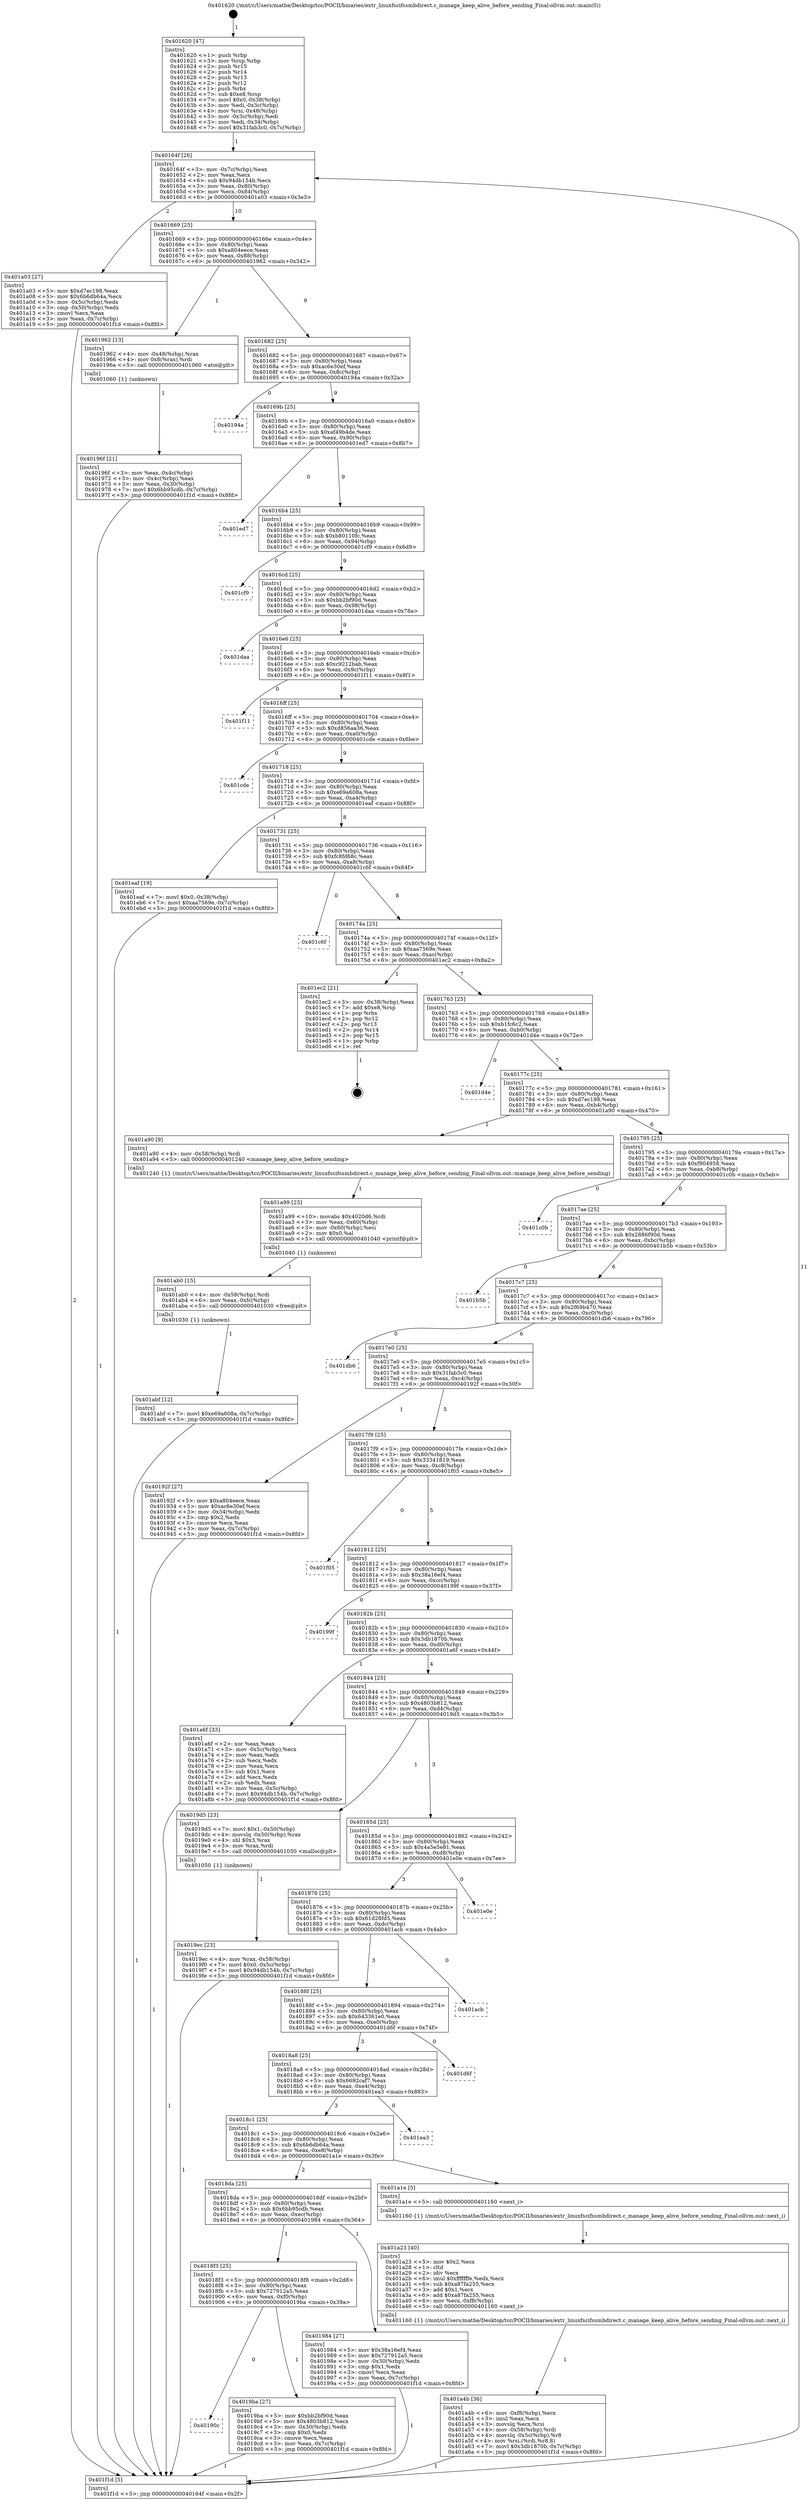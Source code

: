 digraph "0x401620" {
  label = "0x401620 (/mnt/c/Users/mathe/Desktop/tcc/POCII/binaries/extr_linuxfscifssmbdirect.c_manage_keep_alive_before_sending_Final-ollvm.out::main(0))"
  labelloc = "t"
  node[shape=record]

  Entry [label="",width=0.3,height=0.3,shape=circle,fillcolor=black,style=filled]
  "0x40164f" [label="{
     0x40164f [26]\l
     | [instrs]\l
     &nbsp;&nbsp;0x40164f \<+3\>: mov -0x7c(%rbp),%eax\l
     &nbsp;&nbsp;0x401652 \<+2\>: mov %eax,%ecx\l
     &nbsp;&nbsp;0x401654 \<+6\>: sub $0x94db154b,%ecx\l
     &nbsp;&nbsp;0x40165a \<+3\>: mov %eax,-0x80(%rbp)\l
     &nbsp;&nbsp;0x40165d \<+6\>: mov %ecx,-0x84(%rbp)\l
     &nbsp;&nbsp;0x401663 \<+6\>: je 0000000000401a03 \<main+0x3e3\>\l
  }"]
  "0x401a03" [label="{
     0x401a03 [27]\l
     | [instrs]\l
     &nbsp;&nbsp;0x401a03 \<+5\>: mov $0xd7ec198,%eax\l
     &nbsp;&nbsp;0x401a08 \<+5\>: mov $0x6b6db64a,%ecx\l
     &nbsp;&nbsp;0x401a0d \<+3\>: mov -0x5c(%rbp),%edx\l
     &nbsp;&nbsp;0x401a10 \<+3\>: cmp -0x50(%rbp),%edx\l
     &nbsp;&nbsp;0x401a13 \<+3\>: cmovl %ecx,%eax\l
     &nbsp;&nbsp;0x401a16 \<+3\>: mov %eax,-0x7c(%rbp)\l
     &nbsp;&nbsp;0x401a19 \<+5\>: jmp 0000000000401f1d \<main+0x8fd\>\l
  }"]
  "0x401669" [label="{
     0x401669 [25]\l
     | [instrs]\l
     &nbsp;&nbsp;0x401669 \<+5\>: jmp 000000000040166e \<main+0x4e\>\l
     &nbsp;&nbsp;0x40166e \<+3\>: mov -0x80(%rbp),%eax\l
     &nbsp;&nbsp;0x401671 \<+5\>: sub $0xa804eece,%eax\l
     &nbsp;&nbsp;0x401676 \<+6\>: mov %eax,-0x88(%rbp)\l
     &nbsp;&nbsp;0x40167c \<+6\>: je 0000000000401962 \<main+0x342\>\l
  }"]
  Exit [label="",width=0.3,height=0.3,shape=circle,fillcolor=black,style=filled,peripheries=2]
  "0x401962" [label="{
     0x401962 [13]\l
     | [instrs]\l
     &nbsp;&nbsp;0x401962 \<+4\>: mov -0x48(%rbp),%rax\l
     &nbsp;&nbsp;0x401966 \<+4\>: mov 0x8(%rax),%rdi\l
     &nbsp;&nbsp;0x40196a \<+5\>: call 0000000000401060 \<atoi@plt\>\l
     | [calls]\l
     &nbsp;&nbsp;0x401060 \{1\} (unknown)\l
  }"]
  "0x401682" [label="{
     0x401682 [25]\l
     | [instrs]\l
     &nbsp;&nbsp;0x401682 \<+5\>: jmp 0000000000401687 \<main+0x67\>\l
     &nbsp;&nbsp;0x401687 \<+3\>: mov -0x80(%rbp),%eax\l
     &nbsp;&nbsp;0x40168a \<+5\>: sub $0xac6e30ef,%eax\l
     &nbsp;&nbsp;0x40168f \<+6\>: mov %eax,-0x8c(%rbp)\l
     &nbsp;&nbsp;0x401695 \<+6\>: je 000000000040194a \<main+0x32a\>\l
  }"]
  "0x401abf" [label="{
     0x401abf [12]\l
     | [instrs]\l
     &nbsp;&nbsp;0x401abf \<+7\>: movl $0xe69a608a,-0x7c(%rbp)\l
     &nbsp;&nbsp;0x401ac6 \<+5\>: jmp 0000000000401f1d \<main+0x8fd\>\l
  }"]
  "0x40194a" [label="{
     0x40194a\l
  }", style=dashed]
  "0x40169b" [label="{
     0x40169b [25]\l
     | [instrs]\l
     &nbsp;&nbsp;0x40169b \<+5\>: jmp 00000000004016a0 \<main+0x80\>\l
     &nbsp;&nbsp;0x4016a0 \<+3\>: mov -0x80(%rbp),%eax\l
     &nbsp;&nbsp;0x4016a3 \<+5\>: sub $0xaf49b4de,%eax\l
     &nbsp;&nbsp;0x4016a8 \<+6\>: mov %eax,-0x90(%rbp)\l
     &nbsp;&nbsp;0x4016ae \<+6\>: je 0000000000401ed7 \<main+0x8b7\>\l
  }"]
  "0x401ab0" [label="{
     0x401ab0 [15]\l
     | [instrs]\l
     &nbsp;&nbsp;0x401ab0 \<+4\>: mov -0x58(%rbp),%rdi\l
     &nbsp;&nbsp;0x401ab4 \<+6\>: mov %eax,-0xfc(%rbp)\l
     &nbsp;&nbsp;0x401aba \<+5\>: call 0000000000401030 \<free@plt\>\l
     | [calls]\l
     &nbsp;&nbsp;0x401030 \{1\} (unknown)\l
  }"]
  "0x401ed7" [label="{
     0x401ed7\l
  }", style=dashed]
  "0x4016b4" [label="{
     0x4016b4 [25]\l
     | [instrs]\l
     &nbsp;&nbsp;0x4016b4 \<+5\>: jmp 00000000004016b9 \<main+0x99\>\l
     &nbsp;&nbsp;0x4016b9 \<+3\>: mov -0x80(%rbp),%eax\l
     &nbsp;&nbsp;0x4016bc \<+5\>: sub $0xb80110fc,%eax\l
     &nbsp;&nbsp;0x4016c1 \<+6\>: mov %eax,-0x94(%rbp)\l
     &nbsp;&nbsp;0x4016c7 \<+6\>: je 0000000000401cf9 \<main+0x6d9\>\l
  }"]
  "0x401a99" [label="{
     0x401a99 [23]\l
     | [instrs]\l
     &nbsp;&nbsp;0x401a99 \<+10\>: movabs $0x4020d6,%rdi\l
     &nbsp;&nbsp;0x401aa3 \<+3\>: mov %eax,-0x60(%rbp)\l
     &nbsp;&nbsp;0x401aa6 \<+3\>: mov -0x60(%rbp),%esi\l
     &nbsp;&nbsp;0x401aa9 \<+2\>: mov $0x0,%al\l
     &nbsp;&nbsp;0x401aab \<+5\>: call 0000000000401040 \<printf@plt\>\l
     | [calls]\l
     &nbsp;&nbsp;0x401040 \{1\} (unknown)\l
  }"]
  "0x401cf9" [label="{
     0x401cf9\l
  }", style=dashed]
  "0x4016cd" [label="{
     0x4016cd [25]\l
     | [instrs]\l
     &nbsp;&nbsp;0x4016cd \<+5\>: jmp 00000000004016d2 \<main+0xb2\>\l
     &nbsp;&nbsp;0x4016d2 \<+3\>: mov -0x80(%rbp),%eax\l
     &nbsp;&nbsp;0x4016d5 \<+5\>: sub $0xbb2bf90d,%eax\l
     &nbsp;&nbsp;0x4016da \<+6\>: mov %eax,-0x98(%rbp)\l
     &nbsp;&nbsp;0x4016e0 \<+6\>: je 0000000000401daa \<main+0x78a\>\l
  }"]
  "0x401a4b" [label="{
     0x401a4b [36]\l
     | [instrs]\l
     &nbsp;&nbsp;0x401a4b \<+6\>: mov -0xf8(%rbp),%ecx\l
     &nbsp;&nbsp;0x401a51 \<+3\>: imul %eax,%ecx\l
     &nbsp;&nbsp;0x401a54 \<+3\>: movslq %ecx,%rsi\l
     &nbsp;&nbsp;0x401a57 \<+4\>: mov -0x58(%rbp),%rdi\l
     &nbsp;&nbsp;0x401a5b \<+4\>: movslq -0x5c(%rbp),%r8\l
     &nbsp;&nbsp;0x401a5f \<+4\>: mov %rsi,(%rdi,%r8,8)\l
     &nbsp;&nbsp;0x401a63 \<+7\>: movl $0x3db1870b,-0x7c(%rbp)\l
     &nbsp;&nbsp;0x401a6a \<+5\>: jmp 0000000000401f1d \<main+0x8fd\>\l
  }"]
  "0x401daa" [label="{
     0x401daa\l
  }", style=dashed]
  "0x4016e6" [label="{
     0x4016e6 [25]\l
     | [instrs]\l
     &nbsp;&nbsp;0x4016e6 \<+5\>: jmp 00000000004016eb \<main+0xcb\>\l
     &nbsp;&nbsp;0x4016eb \<+3\>: mov -0x80(%rbp),%eax\l
     &nbsp;&nbsp;0x4016ee \<+5\>: sub $0xc9212bab,%eax\l
     &nbsp;&nbsp;0x4016f3 \<+6\>: mov %eax,-0x9c(%rbp)\l
     &nbsp;&nbsp;0x4016f9 \<+6\>: je 0000000000401f11 \<main+0x8f1\>\l
  }"]
  "0x401a23" [label="{
     0x401a23 [40]\l
     | [instrs]\l
     &nbsp;&nbsp;0x401a23 \<+5\>: mov $0x2,%ecx\l
     &nbsp;&nbsp;0x401a28 \<+1\>: cltd\l
     &nbsp;&nbsp;0x401a29 \<+2\>: idiv %ecx\l
     &nbsp;&nbsp;0x401a2b \<+6\>: imul $0xfffffffe,%edx,%ecx\l
     &nbsp;&nbsp;0x401a31 \<+6\>: sub $0xa87fa255,%ecx\l
     &nbsp;&nbsp;0x401a37 \<+3\>: add $0x1,%ecx\l
     &nbsp;&nbsp;0x401a3a \<+6\>: add $0xa87fa255,%ecx\l
     &nbsp;&nbsp;0x401a40 \<+6\>: mov %ecx,-0xf8(%rbp)\l
     &nbsp;&nbsp;0x401a46 \<+5\>: call 0000000000401160 \<next_i\>\l
     | [calls]\l
     &nbsp;&nbsp;0x401160 \{1\} (/mnt/c/Users/mathe/Desktop/tcc/POCII/binaries/extr_linuxfscifssmbdirect.c_manage_keep_alive_before_sending_Final-ollvm.out::next_i)\l
  }"]
  "0x401f11" [label="{
     0x401f11\l
  }", style=dashed]
  "0x4016ff" [label="{
     0x4016ff [25]\l
     | [instrs]\l
     &nbsp;&nbsp;0x4016ff \<+5\>: jmp 0000000000401704 \<main+0xe4\>\l
     &nbsp;&nbsp;0x401704 \<+3\>: mov -0x80(%rbp),%eax\l
     &nbsp;&nbsp;0x401707 \<+5\>: sub $0xd856aa36,%eax\l
     &nbsp;&nbsp;0x40170c \<+6\>: mov %eax,-0xa0(%rbp)\l
     &nbsp;&nbsp;0x401712 \<+6\>: je 0000000000401cde \<main+0x6be\>\l
  }"]
  "0x4019ec" [label="{
     0x4019ec [23]\l
     | [instrs]\l
     &nbsp;&nbsp;0x4019ec \<+4\>: mov %rax,-0x58(%rbp)\l
     &nbsp;&nbsp;0x4019f0 \<+7\>: movl $0x0,-0x5c(%rbp)\l
     &nbsp;&nbsp;0x4019f7 \<+7\>: movl $0x94db154b,-0x7c(%rbp)\l
     &nbsp;&nbsp;0x4019fe \<+5\>: jmp 0000000000401f1d \<main+0x8fd\>\l
  }"]
  "0x401cde" [label="{
     0x401cde\l
  }", style=dashed]
  "0x401718" [label="{
     0x401718 [25]\l
     | [instrs]\l
     &nbsp;&nbsp;0x401718 \<+5\>: jmp 000000000040171d \<main+0xfd\>\l
     &nbsp;&nbsp;0x40171d \<+3\>: mov -0x80(%rbp),%eax\l
     &nbsp;&nbsp;0x401720 \<+5\>: sub $0xe69a608a,%eax\l
     &nbsp;&nbsp;0x401725 \<+6\>: mov %eax,-0xa4(%rbp)\l
     &nbsp;&nbsp;0x40172b \<+6\>: je 0000000000401eaf \<main+0x88f\>\l
  }"]
  "0x40190c" [label="{
     0x40190c\l
  }", style=dashed]
  "0x401eaf" [label="{
     0x401eaf [19]\l
     | [instrs]\l
     &nbsp;&nbsp;0x401eaf \<+7\>: movl $0x0,-0x38(%rbp)\l
     &nbsp;&nbsp;0x401eb6 \<+7\>: movl $0xaa7569e,-0x7c(%rbp)\l
     &nbsp;&nbsp;0x401ebd \<+5\>: jmp 0000000000401f1d \<main+0x8fd\>\l
  }"]
  "0x401731" [label="{
     0x401731 [25]\l
     | [instrs]\l
     &nbsp;&nbsp;0x401731 \<+5\>: jmp 0000000000401736 \<main+0x116\>\l
     &nbsp;&nbsp;0x401736 \<+3\>: mov -0x80(%rbp),%eax\l
     &nbsp;&nbsp;0x401739 \<+5\>: sub $0xfc8fd68c,%eax\l
     &nbsp;&nbsp;0x40173e \<+6\>: mov %eax,-0xa8(%rbp)\l
     &nbsp;&nbsp;0x401744 \<+6\>: je 0000000000401c6f \<main+0x64f\>\l
  }"]
  "0x4019ba" [label="{
     0x4019ba [27]\l
     | [instrs]\l
     &nbsp;&nbsp;0x4019ba \<+5\>: mov $0xbb2bf90d,%eax\l
     &nbsp;&nbsp;0x4019bf \<+5\>: mov $0x4803b812,%ecx\l
     &nbsp;&nbsp;0x4019c4 \<+3\>: mov -0x30(%rbp),%edx\l
     &nbsp;&nbsp;0x4019c7 \<+3\>: cmp $0x0,%edx\l
     &nbsp;&nbsp;0x4019ca \<+3\>: cmove %ecx,%eax\l
     &nbsp;&nbsp;0x4019cd \<+3\>: mov %eax,-0x7c(%rbp)\l
     &nbsp;&nbsp;0x4019d0 \<+5\>: jmp 0000000000401f1d \<main+0x8fd\>\l
  }"]
  "0x401c6f" [label="{
     0x401c6f\l
  }", style=dashed]
  "0x40174a" [label="{
     0x40174a [25]\l
     | [instrs]\l
     &nbsp;&nbsp;0x40174a \<+5\>: jmp 000000000040174f \<main+0x12f\>\l
     &nbsp;&nbsp;0x40174f \<+3\>: mov -0x80(%rbp),%eax\l
     &nbsp;&nbsp;0x401752 \<+5\>: sub $0xaa7569e,%eax\l
     &nbsp;&nbsp;0x401757 \<+6\>: mov %eax,-0xac(%rbp)\l
     &nbsp;&nbsp;0x40175d \<+6\>: je 0000000000401ec2 \<main+0x8a2\>\l
  }"]
  "0x4018f3" [label="{
     0x4018f3 [25]\l
     | [instrs]\l
     &nbsp;&nbsp;0x4018f3 \<+5\>: jmp 00000000004018f8 \<main+0x2d8\>\l
     &nbsp;&nbsp;0x4018f8 \<+3\>: mov -0x80(%rbp),%eax\l
     &nbsp;&nbsp;0x4018fb \<+5\>: sub $0x727912a5,%eax\l
     &nbsp;&nbsp;0x401900 \<+6\>: mov %eax,-0xf0(%rbp)\l
     &nbsp;&nbsp;0x401906 \<+6\>: je 00000000004019ba \<main+0x39a\>\l
  }"]
  "0x401ec2" [label="{
     0x401ec2 [21]\l
     | [instrs]\l
     &nbsp;&nbsp;0x401ec2 \<+3\>: mov -0x38(%rbp),%eax\l
     &nbsp;&nbsp;0x401ec5 \<+7\>: add $0xe8,%rsp\l
     &nbsp;&nbsp;0x401ecc \<+1\>: pop %rbx\l
     &nbsp;&nbsp;0x401ecd \<+2\>: pop %r12\l
     &nbsp;&nbsp;0x401ecf \<+2\>: pop %r13\l
     &nbsp;&nbsp;0x401ed1 \<+2\>: pop %r14\l
     &nbsp;&nbsp;0x401ed3 \<+2\>: pop %r15\l
     &nbsp;&nbsp;0x401ed5 \<+1\>: pop %rbp\l
     &nbsp;&nbsp;0x401ed6 \<+1\>: ret\l
  }"]
  "0x401763" [label="{
     0x401763 [25]\l
     | [instrs]\l
     &nbsp;&nbsp;0x401763 \<+5\>: jmp 0000000000401768 \<main+0x148\>\l
     &nbsp;&nbsp;0x401768 \<+3\>: mov -0x80(%rbp),%eax\l
     &nbsp;&nbsp;0x40176b \<+5\>: sub $0xb1fc6c2,%eax\l
     &nbsp;&nbsp;0x401770 \<+6\>: mov %eax,-0xb0(%rbp)\l
     &nbsp;&nbsp;0x401776 \<+6\>: je 0000000000401d4e \<main+0x72e\>\l
  }"]
  "0x401984" [label="{
     0x401984 [27]\l
     | [instrs]\l
     &nbsp;&nbsp;0x401984 \<+5\>: mov $0x38a16ef4,%eax\l
     &nbsp;&nbsp;0x401989 \<+5\>: mov $0x727912a5,%ecx\l
     &nbsp;&nbsp;0x40198e \<+3\>: mov -0x30(%rbp),%edx\l
     &nbsp;&nbsp;0x401991 \<+3\>: cmp $0x1,%edx\l
     &nbsp;&nbsp;0x401994 \<+3\>: cmovl %ecx,%eax\l
     &nbsp;&nbsp;0x401997 \<+3\>: mov %eax,-0x7c(%rbp)\l
     &nbsp;&nbsp;0x40199a \<+5\>: jmp 0000000000401f1d \<main+0x8fd\>\l
  }"]
  "0x401d4e" [label="{
     0x401d4e\l
  }", style=dashed]
  "0x40177c" [label="{
     0x40177c [25]\l
     | [instrs]\l
     &nbsp;&nbsp;0x40177c \<+5\>: jmp 0000000000401781 \<main+0x161\>\l
     &nbsp;&nbsp;0x401781 \<+3\>: mov -0x80(%rbp),%eax\l
     &nbsp;&nbsp;0x401784 \<+5\>: sub $0xd7ec198,%eax\l
     &nbsp;&nbsp;0x401789 \<+6\>: mov %eax,-0xb4(%rbp)\l
     &nbsp;&nbsp;0x40178f \<+6\>: je 0000000000401a90 \<main+0x470\>\l
  }"]
  "0x4018da" [label="{
     0x4018da [25]\l
     | [instrs]\l
     &nbsp;&nbsp;0x4018da \<+5\>: jmp 00000000004018df \<main+0x2bf\>\l
     &nbsp;&nbsp;0x4018df \<+3\>: mov -0x80(%rbp),%eax\l
     &nbsp;&nbsp;0x4018e2 \<+5\>: sub $0x6bb95cdb,%eax\l
     &nbsp;&nbsp;0x4018e7 \<+6\>: mov %eax,-0xec(%rbp)\l
     &nbsp;&nbsp;0x4018ed \<+6\>: je 0000000000401984 \<main+0x364\>\l
  }"]
  "0x401a90" [label="{
     0x401a90 [9]\l
     | [instrs]\l
     &nbsp;&nbsp;0x401a90 \<+4\>: mov -0x58(%rbp),%rdi\l
     &nbsp;&nbsp;0x401a94 \<+5\>: call 0000000000401240 \<manage_keep_alive_before_sending\>\l
     | [calls]\l
     &nbsp;&nbsp;0x401240 \{1\} (/mnt/c/Users/mathe/Desktop/tcc/POCII/binaries/extr_linuxfscifssmbdirect.c_manage_keep_alive_before_sending_Final-ollvm.out::manage_keep_alive_before_sending)\l
  }"]
  "0x401795" [label="{
     0x401795 [25]\l
     | [instrs]\l
     &nbsp;&nbsp;0x401795 \<+5\>: jmp 000000000040179a \<main+0x17a\>\l
     &nbsp;&nbsp;0x40179a \<+3\>: mov -0x80(%rbp),%eax\l
     &nbsp;&nbsp;0x40179d \<+5\>: sub $0xf904958,%eax\l
     &nbsp;&nbsp;0x4017a2 \<+6\>: mov %eax,-0xb8(%rbp)\l
     &nbsp;&nbsp;0x4017a8 \<+6\>: je 0000000000401c0b \<main+0x5eb\>\l
  }"]
  "0x401a1e" [label="{
     0x401a1e [5]\l
     | [instrs]\l
     &nbsp;&nbsp;0x401a1e \<+5\>: call 0000000000401160 \<next_i\>\l
     | [calls]\l
     &nbsp;&nbsp;0x401160 \{1\} (/mnt/c/Users/mathe/Desktop/tcc/POCII/binaries/extr_linuxfscifssmbdirect.c_manage_keep_alive_before_sending_Final-ollvm.out::next_i)\l
  }"]
  "0x401c0b" [label="{
     0x401c0b\l
  }", style=dashed]
  "0x4017ae" [label="{
     0x4017ae [25]\l
     | [instrs]\l
     &nbsp;&nbsp;0x4017ae \<+5\>: jmp 00000000004017b3 \<main+0x193\>\l
     &nbsp;&nbsp;0x4017b3 \<+3\>: mov -0x80(%rbp),%eax\l
     &nbsp;&nbsp;0x4017b6 \<+5\>: sub $0x2886f90d,%eax\l
     &nbsp;&nbsp;0x4017bb \<+6\>: mov %eax,-0xbc(%rbp)\l
     &nbsp;&nbsp;0x4017c1 \<+6\>: je 0000000000401b5b \<main+0x53b\>\l
  }"]
  "0x4018c1" [label="{
     0x4018c1 [25]\l
     | [instrs]\l
     &nbsp;&nbsp;0x4018c1 \<+5\>: jmp 00000000004018c6 \<main+0x2a6\>\l
     &nbsp;&nbsp;0x4018c6 \<+3\>: mov -0x80(%rbp),%eax\l
     &nbsp;&nbsp;0x4018c9 \<+5\>: sub $0x6b6db64a,%eax\l
     &nbsp;&nbsp;0x4018ce \<+6\>: mov %eax,-0xe8(%rbp)\l
     &nbsp;&nbsp;0x4018d4 \<+6\>: je 0000000000401a1e \<main+0x3fe\>\l
  }"]
  "0x401b5b" [label="{
     0x401b5b\l
  }", style=dashed]
  "0x4017c7" [label="{
     0x4017c7 [25]\l
     | [instrs]\l
     &nbsp;&nbsp;0x4017c7 \<+5\>: jmp 00000000004017cc \<main+0x1ac\>\l
     &nbsp;&nbsp;0x4017cc \<+3\>: mov -0x80(%rbp),%eax\l
     &nbsp;&nbsp;0x4017cf \<+5\>: sub $0x2f69b470,%eax\l
     &nbsp;&nbsp;0x4017d4 \<+6\>: mov %eax,-0xc0(%rbp)\l
     &nbsp;&nbsp;0x4017da \<+6\>: je 0000000000401db6 \<main+0x796\>\l
  }"]
  "0x401ea3" [label="{
     0x401ea3\l
  }", style=dashed]
  "0x401db6" [label="{
     0x401db6\l
  }", style=dashed]
  "0x4017e0" [label="{
     0x4017e0 [25]\l
     | [instrs]\l
     &nbsp;&nbsp;0x4017e0 \<+5\>: jmp 00000000004017e5 \<main+0x1c5\>\l
     &nbsp;&nbsp;0x4017e5 \<+3\>: mov -0x80(%rbp),%eax\l
     &nbsp;&nbsp;0x4017e8 \<+5\>: sub $0x31fab3c0,%eax\l
     &nbsp;&nbsp;0x4017ed \<+6\>: mov %eax,-0xc4(%rbp)\l
     &nbsp;&nbsp;0x4017f3 \<+6\>: je 000000000040192f \<main+0x30f\>\l
  }"]
  "0x4018a8" [label="{
     0x4018a8 [25]\l
     | [instrs]\l
     &nbsp;&nbsp;0x4018a8 \<+5\>: jmp 00000000004018ad \<main+0x28d\>\l
     &nbsp;&nbsp;0x4018ad \<+3\>: mov -0x80(%rbp),%eax\l
     &nbsp;&nbsp;0x4018b0 \<+5\>: sub $0x6692caf7,%eax\l
     &nbsp;&nbsp;0x4018b5 \<+6\>: mov %eax,-0xe4(%rbp)\l
     &nbsp;&nbsp;0x4018bb \<+6\>: je 0000000000401ea3 \<main+0x883\>\l
  }"]
  "0x40192f" [label="{
     0x40192f [27]\l
     | [instrs]\l
     &nbsp;&nbsp;0x40192f \<+5\>: mov $0xa804eece,%eax\l
     &nbsp;&nbsp;0x401934 \<+5\>: mov $0xac6e30ef,%ecx\l
     &nbsp;&nbsp;0x401939 \<+3\>: mov -0x34(%rbp),%edx\l
     &nbsp;&nbsp;0x40193c \<+3\>: cmp $0x2,%edx\l
     &nbsp;&nbsp;0x40193f \<+3\>: cmovne %ecx,%eax\l
     &nbsp;&nbsp;0x401942 \<+3\>: mov %eax,-0x7c(%rbp)\l
     &nbsp;&nbsp;0x401945 \<+5\>: jmp 0000000000401f1d \<main+0x8fd\>\l
  }"]
  "0x4017f9" [label="{
     0x4017f9 [25]\l
     | [instrs]\l
     &nbsp;&nbsp;0x4017f9 \<+5\>: jmp 00000000004017fe \<main+0x1de\>\l
     &nbsp;&nbsp;0x4017fe \<+3\>: mov -0x80(%rbp),%eax\l
     &nbsp;&nbsp;0x401801 \<+5\>: sub $0x33341819,%eax\l
     &nbsp;&nbsp;0x401806 \<+6\>: mov %eax,-0xc8(%rbp)\l
     &nbsp;&nbsp;0x40180c \<+6\>: je 0000000000401f05 \<main+0x8e5\>\l
  }"]
  "0x401f1d" [label="{
     0x401f1d [5]\l
     | [instrs]\l
     &nbsp;&nbsp;0x401f1d \<+5\>: jmp 000000000040164f \<main+0x2f\>\l
  }"]
  "0x401620" [label="{
     0x401620 [47]\l
     | [instrs]\l
     &nbsp;&nbsp;0x401620 \<+1\>: push %rbp\l
     &nbsp;&nbsp;0x401621 \<+3\>: mov %rsp,%rbp\l
     &nbsp;&nbsp;0x401624 \<+2\>: push %r15\l
     &nbsp;&nbsp;0x401626 \<+2\>: push %r14\l
     &nbsp;&nbsp;0x401628 \<+2\>: push %r13\l
     &nbsp;&nbsp;0x40162a \<+2\>: push %r12\l
     &nbsp;&nbsp;0x40162c \<+1\>: push %rbx\l
     &nbsp;&nbsp;0x40162d \<+7\>: sub $0xe8,%rsp\l
     &nbsp;&nbsp;0x401634 \<+7\>: movl $0x0,-0x38(%rbp)\l
     &nbsp;&nbsp;0x40163b \<+3\>: mov %edi,-0x3c(%rbp)\l
     &nbsp;&nbsp;0x40163e \<+4\>: mov %rsi,-0x48(%rbp)\l
     &nbsp;&nbsp;0x401642 \<+3\>: mov -0x3c(%rbp),%edi\l
     &nbsp;&nbsp;0x401645 \<+3\>: mov %edi,-0x34(%rbp)\l
     &nbsp;&nbsp;0x401648 \<+7\>: movl $0x31fab3c0,-0x7c(%rbp)\l
  }"]
  "0x40196f" [label="{
     0x40196f [21]\l
     | [instrs]\l
     &nbsp;&nbsp;0x40196f \<+3\>: mov %eax,-0x4c(%rbp)\l
     &nbsp;&nbsp;0x401972 \<+3\>: mov -0x4c(%rbp),%eax\l
     &nbsp;&nbsp;0x401975 \<+3\>: mov %eax,-0x30(%rbp)\l
     &nbsp;&nbsp;0x401978 \<+7\>: movl $0x6bb95cdb,-0x7c(%rbp)\l
     &nbsp;&nbsp;0x40197f \<+5\>: jmp 0000000000401f1d \<main+0x8fd\>\l
  }"]
  "0x401d6f" [label="{
     0x401d6f\l
  }", style=dashed]
  "0x401f05" [label="{
     0x401f05\l
  }", style=dashed]
  "0x401812" [label="{
     0x401812 [25]\l
     | [instrs]\l
     &nbsp;&nbsp;0x401812 \<+5\>: jmp 0000000000401817 \<main+0x1f7\>\l
     &nbsp;&nbsp;0x401817 \<+3\>: mov -0x80(%rbp),%eax\l
     &nbsp;&nbsp;0x40181a \<+5\>: sub $0x38a16ef4,%eax\l
     &nbsp;&nbsp;0x40181f \<+6\>: mov %eax,-0xcc(%rbp)\l
     &nbsp;&nbsp;0x401825 \<+6\>: je 000000000040199f \<main+0x37f\>\l
  }"]
  "0x40188f" [label="{
     0x40188f [25]\l
     | [instrs]\l
     &nbsp;&nbsp;0x40188f \<+5\>: jmp 0000000000401894 \<main+0x274\>\l
     &nbsp;&nbsp;0x401894 \<+3\>: mov -0x80(%rbp),%eax\l
     &nbsp;&nbsp;0x401897 \<+5\>: sub $0x643361e0,%eax\l
     &nbsp;&nbsp;0x40189c \<+6\>: mov %eax,-0xe0(%rbp)\l
     &nbsp;&nbsp;0x4018a2 \<+6\>: je 0000000000401d6f \<main+0x74f\>\l
  }"]
  "0x40199f" [label="{
     0x40199f\l
  }", style=dashed]
  "0x40182b" [label="{
     0x40182b [25]\l
     | [instrs]\l
     &nbsp;&nbsp;0x40182b \<+5\>: jmp 0000000000401830 \<main+0x210\>\l
     &nbsp;&nbsp;0x401830 \<+3\>: mov -0x80(%rbp),%eax\l
     &nbsp;&nbsp;0x401833 \<+5\>: sub $0x3db1870b,%eax\l
     &nbsp;&nbsp;0x401838 \<+6\>: mov %eax,-0xd0(%rbp)\l
     &nbsp;&nbsp;0x40183e \<+6\>: je 0000000000401a6f \<main+0x44f\>\l
  }"]
  "0x401acb" [label="{
     0x401acb\l
  }", style=dashed]
  "0x401a6f" [label="{
     0x401a6f [33]\l
     | [instrs]\l
     &nbsp;&nbsp;0x401a6f \<+2\>: xor %eax,%eax\l
     &nbsp;&nbsp;0x401a71 \<+3\>: mov -0x5c(%rbp),%ecx\l
     &nbsp;&nbsp;0x401a74 \<+2\>: mov %eax,%edx\l
     &nbsp;&nbsp;0x401a76 \<+2\>: sub %ecx,%edx\l
     &nbsp;&nbsp;0x401a78 \<+2\>: mov %eax,%ecx\l
     &nbsp;&nbsp;0x401a7a \<+3\>: sub $0x1,%ecx\l
     &nbsp;&nbsp;0x401a7d \<+2\>: add %ecx,%edx\l
     &nbsp;&nbsp;0x401a7f \<+2\>: sub %edx,%eax\l
     &nbsp;&nbsp;0x401a81 \<+3\>: mov %eax,-0x5c(%rbp)\l
     &nbsp;&nbsp;0x401a84 \<+7\>: movl $0x94db154b,-0x7c(%rbp)\l
     &nbsp;&nbsp;0x401a8b \<+5\>: jmp 0000000000401f1d \<main+0x8fd\>\l
  }"]
  "0x401844" [label="{
     0x401844 [25]\l
     | [instrs]\l
     &nbsp;&nbsp;0x401844 \<+5\>: jmp 0000000000401849 \<main+0x229\>\l
     &nbsp;&nbsp;0x401849 \<+3\>: mov -0x80(%rbp),%eax\l
     &nbsp;&nbsp;0x40184c \<+5\>: sub $0x4803b812,%eax\l
     &nbsp;&nbsp;0x401851 \<+6\>: mov %eax,-0xd4(%rbp)\l
     &nbsp;&nbsp;0x401857 \<+6\>: je 00000000004019d5 \<main+0x3b5\>\l
  }"]
  "0x401876" [label="{
     0x401876 [25]\l
     | [instrs]\l
     &nbsp;&nbsp;0x401876 \<+5\>: jmp 000000000040187b \<main+0x25b\>\l
     &nbsp;&nbsp;0x40187b \<+3\>: mov -0x80(%rbp),%eax\l
     &nbsp;&nbsp;0x40187e \<+5\>: sub $0x61d28fd5,%eax\l
     &nbsp;&nbsp;0x401883 \<+6\>: mov %eax,-0xdc(%rbp)\l
     &nbsp;&nbsp;0x401889 \<+6\>: je 0000000000401acb \<main+0x4ab\>\l
  }"]
  "0x4019d5" [label="{
     0x4019d5 [23]\l
     | [instrs]\l
     &nbsp;&nbsp;0x4019d5 \<+7\>: movl $0x1,-0x50(%rbp)\l
     &nbsp;&nbsp;0x4019dc \<+4\>: movslq -0x50(%rbp),%rax\l
     &nbsp;&nbsp;0x4019e0 \<+4\>: shl $0x3,%rax\l
     &nbsp;&nbsp;0x4019e4 \<+3\>: mov %rax,%rdi\l
     &nbsp;&nbsp;0x4019e7 \<+5\>: call 0000000000401050 \<malloc@plt\>\l
     | [calls]\l
     &nbsp;&nbsp;0x401050 \{1\} (unknown)\l
  }"]
  "0x40185d" [label="{
     0x40185d [25]\l
     | [instrs]\l
     &nbsp;&nbsp;0x40185d \<+5\>: jmp 0000000000401862 \<main+0x242\>\l
     &nbsp;&nbsp;0x401862 \<+3\>: mov -0x80(%rbp),%eax\l
     &nbsp;&nbsp;0x401865 \<+5\>: sub $0x4a5e5e81,%eax\l
     &nbsp;&nbsp;0x40186a \<+6\>: mov %eax,-0xd8(%rbp)\l
     &nbsp;&nbsp;0x401870 \<+6\>: je 0000000000401e0e \<main+0x7ee\>\l
  }"]
  "0x401e0e" [label="{
     0x401e0e\l
  }", style=dashed]
  Entry -> "0x401620" [label=" 1"]
  "0x40164f" -> "0x401a03" [label=" 2"]
  "0x40164f" -> "0x401669" [label=" 10"]
  "0x401ec2" -> Exit [label=" 1"]
  "0x401669" -> "0x401962" [label=" 1"]
  "0x401669" -> "0x401682" [label=" 9"]
  "0x401eaf" -> "0x401f1d" [label=" 1"]
  "0x401682" -> "0x40194a" [label=" 0"]
  "0x401682" -> "0x40169b" [label=" 9"]
  "0x401abf" -> "0x401f1d" [label=" 1"]
  "0x40169b" -> "0x401ed7" [label=" 0"]
  "0x40169b" -> "0x4016b4" [label=" 9"]
  "0x401ab0" -> "0x401abf" [label=" 1"]
  "0x4016b4" -> "0x401cf9" [label=" 0"]
  "0x4016b4" -> "0x4016cd" [label=" 9"]
  "0x401a99" -> "0x401ab0" [label=" 1"]
  "0x4016cd" -> "0x401daa" [label=" 0"]
  "0x4016cd" -> "0x4016e6" [label=" 9"]
  "0x401a90" -> "0x401a99" [label=" 1"]
  "0x4016e6" -> "0x401f11" [label=" 0"]
  "0x4016e6" -> "0x4016ff" [label=" 9"]
  "0x401a6f" -> "0x401f1d" [label=" 1"]
  "0x4016ff" -> "0x401cde" [label=" 0"]
  "0x4016ff" -> "0x401718" [label=" 9"]
  "0x401a4b" -> "0x401f1d" [label=" 1"]
  "0x401718" -> "0x401eaf" [label=" 1"]
  "0x401718" -> "0x401731" [label=" 8"]
  "0x401a23" -> "0x401a4b" [label=" 1"]
  "0x401731" -> "0x401c6f" [label=" 0"]
  "0x401731" -> "0x40174a" [label=" 8"]
  "0x401a1e" -> "0x401a23" [label=" 1"]
  "0x40174a" -> "0x401ec2" [label=" 1"]
  "0x40174a" -> "0x401763" [label=" 7"]
  "0x4019ec" -> "0x401f1d" [label=" 1"]
  "0x401763" -> "0x401d4e" [label=" 0"]
  "0x401763" -> "0x40177c" [label=" 7"]
  "0x4019d5" -> "0x4019ec" [label=" 1"]
  "0x40177c" -> "0x401a90" [label=" 1"]
  "0x40177c" -> "0x401795" [label=" 6"]
  "0x4018f3" -> "0x40190c" [label=" 0"]
  "0x401795" -> "0x401c0b" [label=" 0"]
  "0x401795" -> "0x4017ae" [label=" 6"]
  "0x4018f3" -> "0x4019ba" [label=" 1"]
  "0x4017ae" -> "0x401b5b" [label=" 0"]
  "0x4017ae" -> "0x4017c7" [label=" 6"]
  "0x401984" -> "0x401f1d" [label=" 1"]
  "0x4017c7" -> "0x401db6" [label=" 0"]
  "0x4017c7" -> "0x4017e0" [label=" 6"]
  "0x4018da" -> "0x4018f3" [label=" 1"]
  "0x4017e0" -> "0x40192f" [label=" 1"]
  "0x4017e0" -> "0x4017f9" [label=" 5"]
  "0x40192f" -> "0x401f1d" [label=" 1"]
  "0x401620" -> "0x40164f" [label=" 1"]
  "0x401f1d" -> "0x40164f" [label=" 11"]
  "0x401962" -> "0x40196f" [label=" 1"]
  "0x40196f" -> "0x401f1d" [label=" 1"]
  "0x4019ba" -> "0x401f1d" [label=" 1"]
  "0x4017f9" -> "0x401f05" [label=" 0"]
  "0x4017f9" -> "0x401812" [label=" 5"]
  "0x4018c1" -> "0x4018da" [label=" 2"]
  "0x401812" -> "0x40199f" [label=" 0"]
  "0x401812" -> "0x40182b" [label=" 5"]
  "0x401a03" -> "0x401f1d" [label=" 2"]
  "0x40182b" -> "0x401a6f" [label=" 1"]
  "0x40182b" -> "0x401844" [label=" 4"]
  "0x4018a8" -> "0x4018c1" [label=" 3"]
  "0x401844" -> "0x4019d5" [label=" 1"]
  "0x401844" -> "0x40185d" [label=" 3"]
  "0x4018da" -> "0x401984" [label=" 1"]
  "0x40185d" -> "0x401e0e" [label=" 0"]
  "0x40185d" -> "0x401876" [label=" 3"]
  "0x4018a8" -> "0x401ea3" [label=" 0"]
  "0x401876" -> "0x401acb" [label=" 0"]
  "0x401876" -> "0x40188f" [label=" 3"]
  "0x4018c1" -> "0x401a1e" [label=" 1"]
  "0x40188f" -> "0x401d6f" [label=" 0"]
  "0x40188f" -> "0x4018a8" [label=" 3"]
}
